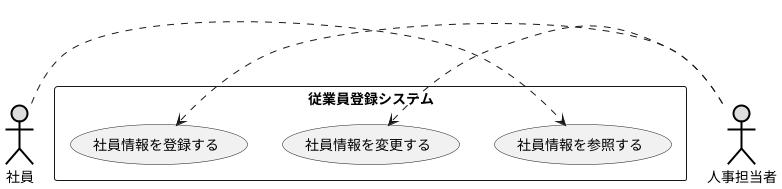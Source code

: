 @startuml ユースケース図
actor 人事担当者 #DDDDDD;line:black;line.bold;
actor 社員 #DDDDDD;line:black;line.bold;

rectangle 従業員登録システム{
    usecase 社員情報を変更する
    usecase 社員情報を登録する
    usecase 社員情報を参照する
    

}
社員.>社員情報を参照する
    人事担当者.>社員情報を変更する
    人事担当者.>社員情報を登録する

@enduml
